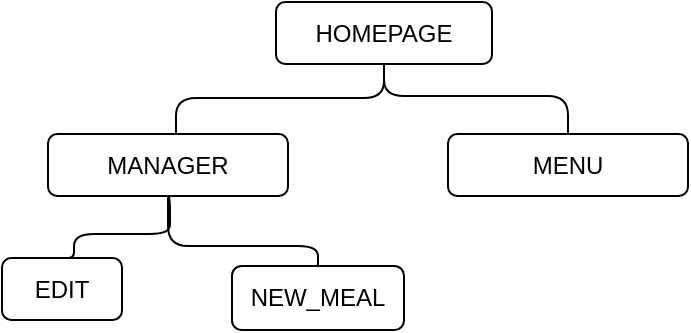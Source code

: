 <mxfile version="13.9.6" type="github">
  <diagram id="fmoOgIwc2Ryi2yWn_nhG" name="Page-1">
    <mxGraphModel dx="279" dy="218" grid="0" gridSize="10" guides="1" tooltips="1" connect="1" arrows="1" fold="1" page="0" pageScale="1" pageWidth="827" pageHeight="1169" math="0" shadow="0">
      <root>
        <mxCell id="0" />
        <mxCell id="1" parent="0" />
        <mxCell id="tlHwndu2FwY0ey7UhcEU-4" style="edgeStyle=orthogonalEdgeStyle;rounded=1;orthogonalLoop=1;jettySize=auto;html=1;endArrow=none;endFill=0;" edge="1" parent="1" source="tlHwndu2FwY0ey7UhcEU-1" target="tlHwndu2FwY0ey7UhcEU-2">
          <mxGeometry relative="1" as="geometry">
            <Array as="points">
              <mxPoint x="303" y="137" />
              <mxPoint x="199" y="137" />
            </Array>
          </mxGeometry>
        </mxCell>
        <mxCell id="tlHwndu2FwY0ey7UhcEU-1" value="HOMEPAGE" style="rounded=1;whiteSpace=wrap;html=1;" vertex="1" parent="1">
          <mxGeometry x="249" y="89" width="108" height="31" as="geometry" />
        </mxCell>
        <mxCell id="tlHwndu2FwY0ey7UhcEU-2" value="MANAGER" style="rounded=1;whiteSpace=wrap;html=1;" vertex="1" parent="1">
          <mxGeometry x="135" y="155" width="120" height="31" as="geometry" />
        </mxCell>
        <mxCell id="tlHwndu2FwY0ey7UhcEU-3" value="MENU" style="rounded=1;whiteSpace=wrap;html=1;" vertex="1" parent="1">
          <mxGeometry x="335" y="155" width="120" height="31" as="geometry" />
        </mxCell>
        <mxCell id="tlHwndu2FwY0ey7UhcEU-5" style="edgeStyle=orthogonalEdgeStyle;rounded=1;orthogonalLoop=1;jettySize=auto;html=1;endArrow=none;endFill=0;entryX=0.5;entryY=0;entryDx=0;entryDy=0;exitX=0.5;exitY=1;exitDx=0;exitDy=0;" edge="1" parent="1" source="tlHwndu2FwY0ey7UhcEU-1" target="tlHwndu2FwY0ey7UhcEU-3">
          <mxGeometry relative="1" as="geometry">
            <mxPoint x="313" y="130" as="sourcePoint" />
            <mxPoint x="209" y="167" as="targetPoint" />
            <Array as="points">
              <mxPoint x="303" y="136" />
              <mxPoint x="395" y="136" />
            </Array>
          </mxGeometry>
        </mxCell>
        <mxCell id="tlHwndu2FwY0ey7UhcEU-6" value="EDIT" style="rounded=1;whiteSpace=wrap;html=1;" vertex="1" parent="1">
          <mxGeometry x="112" y="217" width="60" height="31" as="geometry" />
        </mxCell>
        <mxCell id="tlHwndu2FwY0ey7UhcEU-7" value="NEW_MEAL" style="rounded=1;whiteSpace=wrap;html=1;" vertex="1" parent="1">
          <mxGeometry x="227" y="221" width="86" height="32" as="geometry" />
        </mxCell>
        <mxCell id="tlHwndu2FwY0ey7UhcEU-8" style="edgeStyle=orthogonalEdgeStyle;rounded=1;orthogonalLoop=1;jettySize=auto;html=1;endArrow=none;endFill=0;exitX=0.5;exitY=1;exitDx=0;exitDy=0;entryX=0.5;entryY=0;entryDx=0;entryDy=0;" edge="1" parent="1" source="tlHwndu2FwY0ey7UhcEU-2" target="tlHwndu2FwY0ey7UhcEU-6">
          <mxGeometry relative="1" as="geometry">
            <mxPoint x="196" y="195" as="sourcePoint" />
            <mxPoint x="92" y="230" as="targetPoint" />
            <Array as="points">
              <mxPoint x="196" y="186" />
              <mxPoint x="196" y="205" />
              <mxPoint x="148" y="205" />
              <mxPoint x="148" y="217" />
            </Array>
          </mxGeometry>
        </mxCell>
        <mxCell id="tlHwndu2FwY0ey7UhcEU-12" value="" style="endArrow=none;html=1;exitX=0.5;exitY=1;exitDx=0;exitDy=0;entryX=0.5;entryY=0;entryDx=0;entryDy=0;rounded=1;" edge="1" parent="1" source="tlHwndu2FwY0ey7UhcEU-2" target="tlHwndu2FwY0ey7UhcEU-7">
          <mxGeometry width="50" height="50" relative="1" as="geometry">
            <mxPoint x="236" y="280" as="sourcePoint" />
            <mxPoint x="286" y="230" as="targetPoint" />
            <Array as="points">
              <mxPoint x="195" y="211" />
              <mxPoint x="270" y="211" />
            </Array>
          </mxGeometry>
        </mxCell>
      </root>
    </mxGraphModel>
  </diagram>
</mxfile>

